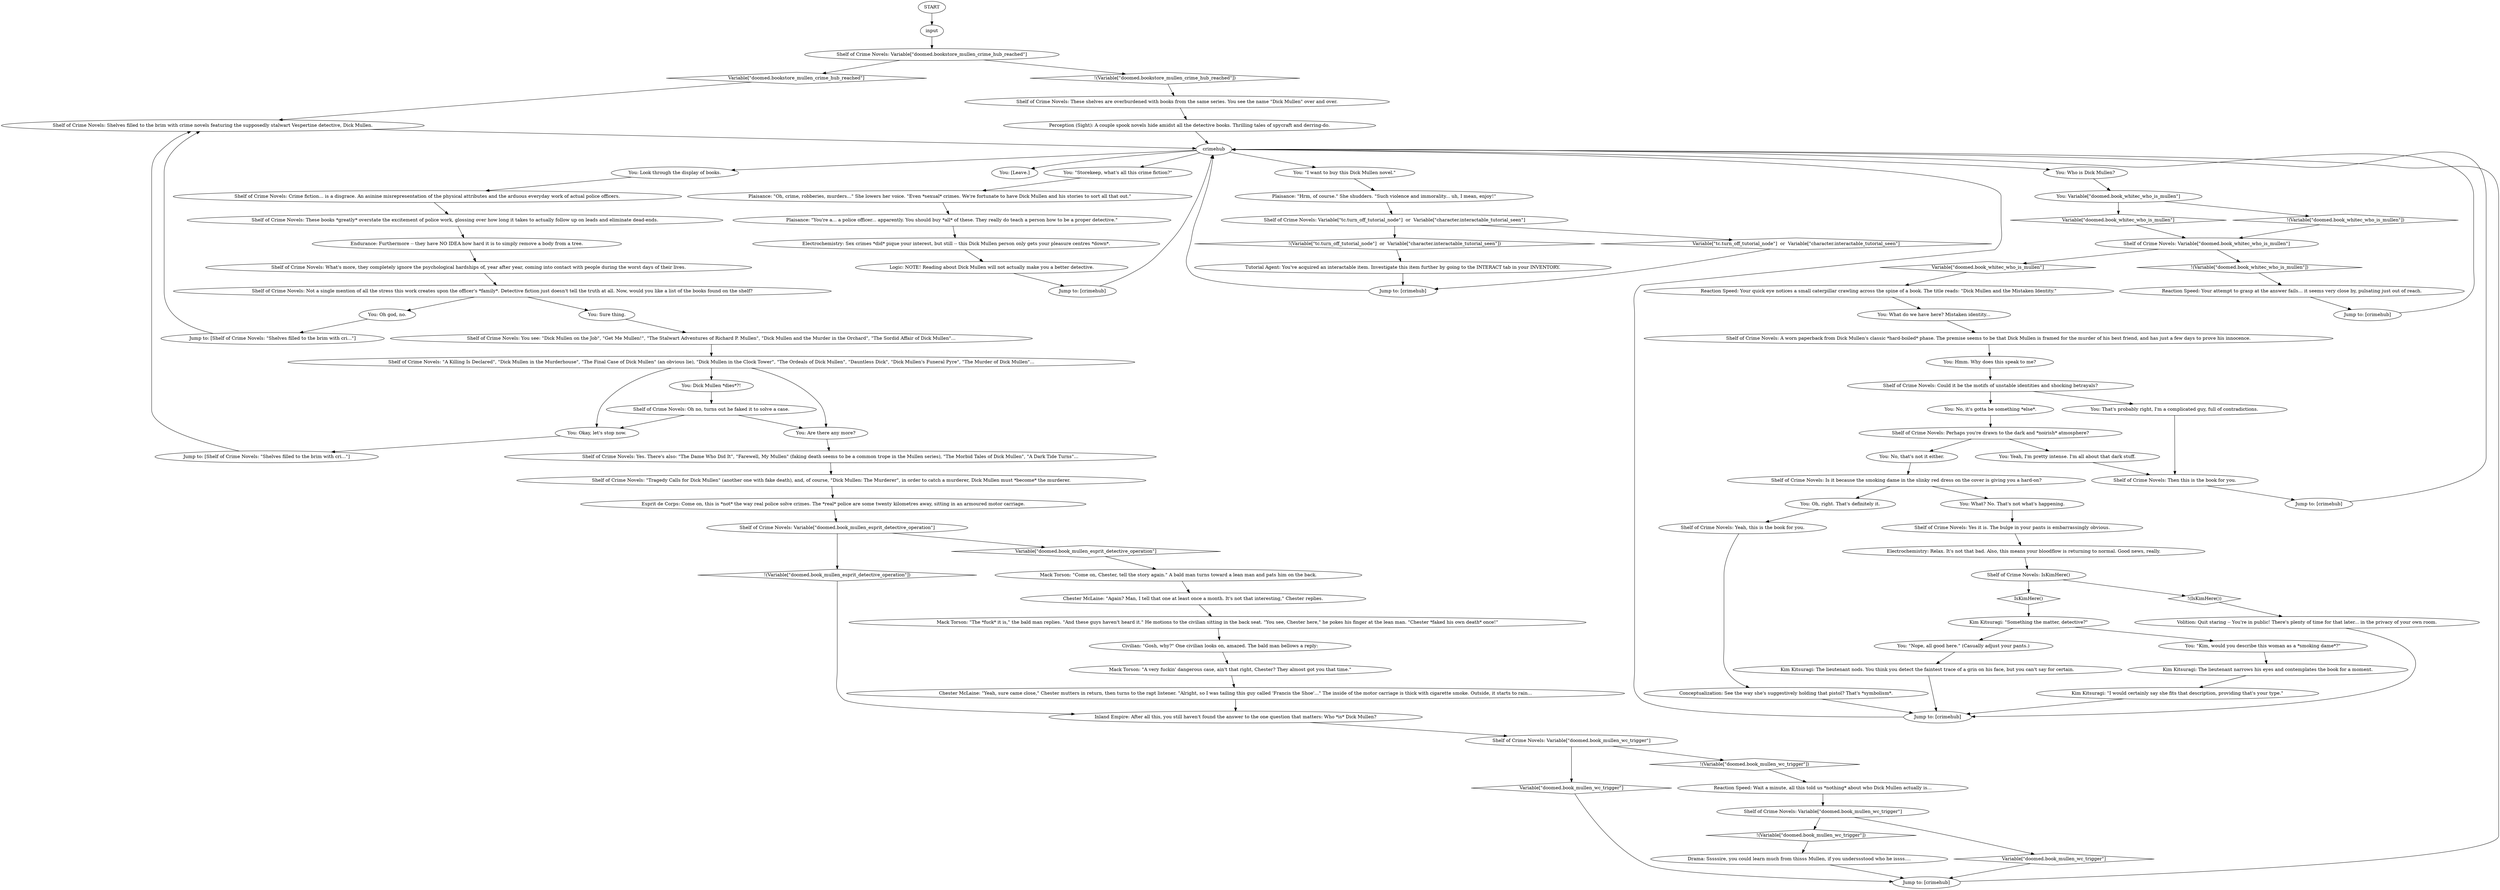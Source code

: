 # BOOKSTORE / CRIME
# Shelf of crime books.
# ==================================================
digraph G {
	  0 [label="START"];
	  1 [label="input"];
	  2 [label="You: Are there any more?"];
	  3 [label="Kim Kitsuragi: \"Something the matter, detective?\""];
	  4 [label="You: \"Storekeep, what's all this crime fiction?\""];
	  5 [label="You: [Leave.]"];
	  6 [label="Shelf of Crime Novels: Variable[\"doomed.bookstore_mullen_crime_hub_reached\"]"];
	  7 [label="Variable[\"doomed.bookstore_mullen_crime_hub_reached\"]", shape=diamond];
	  8 [label="!(Variable[\"doomed.bookstore_mullen_crime_hub_reached\"])", shape=diamond];
	  9 [label="Kim Kitsuragi: The lieutenant narrows his eyes and contemplates the book for a moment."];
	  10 [label="Electrochemistry: Sex crimes *did* pique your interest, but still -- this Dick Mullen person only gets your pleasure centres *down*."];
	  11 [label="Electrochemistry: Relax. It's not that bad. Also, this means your bloodflow is returning to normal. Good news, really."];
	  12 [label="Shelf of Crime Novels: Perhaps you're drawn to the dark and *noirish* atmosphere?"];
	  13 [label="Shelf of Crime Novels: Then this is the book for you."];
	  14 [label="Kim Kitsuragi: \"I would certainly say she fits that description, providing that's your type.\""];
	  15 [label="Jump to: [crimehub]"];
	  16 [label="Shelf of Crime Novels: These books *greatly* overstate the excitement of police work, glossing over how long it takes to actually follow up on leads and eliminate dead-ends."];
	  17 [label="Perception (Sight): A couple spook novels hide amidst all the detective books. Thrilling tales of spycraft and derring-do."];
	  18 [label="Shelf of Crime Novels: Is it because the smoking dame in the slinky red dress on the cover is giving you a hard-on?"];
	  19 [label="Volition: Quit staring -- You're in public! There's plenty of time for that later... in the privacy of your own room."];
	  20 [label="Shelf of Crime Novels: IsKimHere()"];
	  21 [label="IsKimHere()", shape=diamond];
	  22 [label="!(IsKimHere())", shape=diamond];
	  23 [label="Reaction Speed: Wait a minute, all this told us *nothing* about who Dick Mullen actually is..."];
	  24 [label="Tutorial Agent: You've acquired an interactable item. Investigate this item further by going to the INTERACT tab in your INVENTORY."];
	  25 [label="You: What? No. That's not what's happening."];
	  26 [label="Mack Torson: \"A very fuckin' dangerous case, ain't that right, Chester? They almost got you that time.\""];
	  27 [label="You: \"Kim, would you describe this woman as a *smoking dame*?\""];
	  28 [label="Logic: NOTE! Reading about Dick Mullen will not actually make you a better detective."];
	  29 [label="Shelf of Crime Novels: These shelves are overburdened with books from the same series. You see the name \"Dick Mullen\" over and over."];
	  30 [label="You: Look through the display of books."];
	  31 [label="Shelf of Crime Novels: You see: \"Dick Mullen on the Job\", \"Get Me Mullen!\", \"The Stalwart Adventures of Richard P. Mullen\", \"Dick Mullen and the Murder in the Orchard\", \"The Sordid Affair of Dick Mullen\"..."];
	  32 [label="Shelf of Crime Novels: Crime fiction... is a disgrace. An asinine misrepresentation of the physical attributes and the arduous everyday work of actual police officers."];
	  33 [label="You: Sure thing."];
	  34 [label="Shelf of Crime Novels: \"Tragedy Calls for Dick Mullen\" (another one with fake death), and, of course, \"Dick Mullen: The Murderer\", in order to catch a murderer, Dick Mullen must *become* the murderer."];
	  35 [label="Reaction Speed: Your quick eye notices a small caterpillar crawling across the spine of a book. The title reads: \"Dick Mullen and the Mistaken Identity.\""];
	  36 [label="Jump to: [crimehub]"];
	  37 [label="You: \"I want to buy this Dick Mullen novel.\""];
	  38 [label="Shelf of Crime Novels: Yes it is. The bulge in your pants is embarrassingly obvious."];
	  39 [label="Endurance: Furthermore -- they have NO IDEA how hard it is to simply remove a body from a tree."];
	  40 [label="You: What do we have here? Mistaken identity..."];
	  41 [label="Shelf of Crime Novels: \"A Killing Is Declared\", \"Dick Mullen in the Murderhouse\", \"The Final Case of Dick Mullen\" (an obvious lie), \"Dick Mullen in the Clock Tower\", \"The Ordeals of Dick Mullen\", \"Dauntless Dick\", \"Dick Mullen's Funeral Pyre\", \"The Murder of Dick Mullen\"..."];
	  42 [label="Civilian: \"Gosh, why?\" One civilian looks on, amazed. The bald man bellows a reply:"];
	  43 [label="You: Oh god, no."];
	  44 [label="Inland Empire: After all this, you still haven't found the answer to the one question that matters: Who *is* Dick Mullen?"];
	  45 [label="You: No, it's gotta be something *else*."];
	  46 [label="You: Oh, right. That's definitely it."];
	  47 [label="Shelf of Crime Novels: Variable[\"doomed.book_mullen_wc_trigger\"]"];
	  48 [label="Variable[\"doomed.book_mullen_wc_trigger\"]", shape=diamond];
	  49 [label="!(Variable[\"doomed.book_mullen_wc_trigger\"])", shape=diamond];
	  51 [label="Shelf of Crime Novels: Oh no, turns out he faked it to solve a case."];
	  52 [label="Jump to: [Shelf of Crime Novels: \"Shelves filled to the brim with cri...\"]"];
	  53 [label="Chester McLaine: \"Again? Man, I tell that one at least once a month. It's not that interesting,\" Chester replies."];
	  54 [label="You: Yeah, I'm pretty intense. I'm all about that dark stuff."];
	  55 [label="Shelf of Crime Novels: Yeah, this is the book for you."];
	  56 [label="Shelf of Crime Novels: Shelves filled to the brim with crime novels featuring the supposedly stalwart Vespertine detective, Dick Mullen."];
	  57 [label="Shelf of Crime Novels: Variable[\"tc.turn_off_tutorial_node\"]  or  Variable[\"character.interactable_tutorial_seen\"]"];
	  58 [label="Variable[\"tc.turn_off_tutorial_node\"]  or  Variable[\"character.interactable_tutorial_seen\"]", shape=diamond];
	  59 [label="!(Variable[\"tc.turn_off_tutorial_node\"]  or  Variable[\"character.interactable_tutorial_seen\"])", shape=diamond];
	  60 [label="Shelf of Crime Novels: Variable[\"doomed.book_whitec_who_is_mullen\"]"];
	  61 [label="Variable[\"doomed.book_whitec_who_is_mullen\"]", shape=diamond];
	  62 [label="!(Variable[\"doomed.book_whitec_who_is_mullen\"])", shape=diamond];
	  63 [label="Shelf of Crime Novels: Not a single mention of all the stress this work creates upon the officer's *family*. Detective fiction just doesn't tell the truth at all. Now, would you like a list of the books found on the shelf?"];
	  64 [label="Shelf of Crime Novels: What's more, they completely ignore the psychological hardships of, year after year, coming into contact with people during the worst days of their lives."];
	  65 [label="You: Hmm. Why does this speak to me?"];
	  66 [label="crimehub"];
	  67 [label="You: Okay, let's stop now."];
	  68 [label="Mack Torson: \"Come on, Chester, tell the story again.\" A bald man turns toward a lean man and pats him on the back."];
	  69 [label="You: That's probably right, I'm a complicated guy, full of contradictions."];
	  70 [label="Kim Kitsuragi: The lieutenant nods. You think you detect the faintest trace of a grin on his face, but you can't say for certain."];
	  71 [label="Esprit de Corps: Come on, this is *not* the way real police solve crimes. The *real* police are some twenty kilometres away, sitting in an armoured motor carriage."];
	  72 [label="Jump to: [crimehub]"];
	  73 [label="Mack Torson: \"The *fuck* it is,\" the bald man replies. \"And these guys haven't heard it.\" He motions to the civilian sitting in the back seat. \"You see, Chester here,\" he pokes his finger at the lean man. \"Chester *faked his own death* once!\""];
	  74 [label="Conceptualization: See the way she's suggestively holding that pistol? That's *symbolism*."];
	  75 [label="Plaisance: \"Oh, crime, robberies, murders...\" She lowers her voice. \"Even *sexual* crimes. We're fortunate to have Dick Mullen and his stories to sort all that out.\""];
	  76 [label="You: Dick Mullen *dies*?!"];
	  77 [label="Shelf of Crime Novels: Variable[\"doomed.book_mullen_esprit_detective_operation\"]"];
	  78 [label="Variable[\"doomed.book_mullen_esprit_detective_operation\"]", shape=diamond];
	  79 [label="!(Variable[\"doomed.book_mullen_esprit_detective_operation\"])", shape=diamond];
	  80 [label="You: \"Nope, all good here.\" (Casually adjust your pants.)"];
	  81 [label="You: Who is Dick Mullen?"];
	  82 [label="You: Variable[\"doomed.book_whitec_who_is_mullen\"]"];
	  83 [label="Variable[\"doomed.book_whitec_who_is_mullen\"]", shape=diamond];
	  84 [label="!(Variable[\"doomed.book_whitec_who_is_mullen\"])", shape=diamond];
	  85 [label="Jump to: [Shelf of Crime Novels: \"Shelves filled to the brim with cri...\"]"];
	  86 [label="Shelf of Crime Novels: Yes. There's also: \"The Dame Who Did It\", \"Farewell, My Mullen\" (faking death seems to be a common trope in the Mullen series), \"The Morbid Tales of Dick Mullen\", \"A Dark Tide Turns\"..."];
	  87 [label="Reaction Speed: Your attempt to grasp at the answer fails... it seems very close by, pulsating just out of reach."];
	  88 [label="Chester McLaine: \"Yeah, sure came close,\" Chester mutters in return, then turns to the rapt listener. \"Alright, so I was tailing this guy called 'Francis the Shoe'...\" The inside of the motor carriage is thick with cigarette smoke. Outside, it starts to rain..."];
	  89 [label="Plaisance: \"Hrm, of course.\" She shudders. \"Such violence and immorality... uh, I mean, enjoy!\""];
	  90 [label="Jump to: [crimehub]"];
	  91 [label="Plaisance: \"You're a... a police officer... apparently. You should buy *all* of these. They really do teach a person how to be a proper detective.\""];
	  92 [label="Jump to: [crimehub]"];
	  93 [label="Shelf of Crime Novels: A worn paperback from Dick Mullen's classic *hard-boiled* phase. The premise seems to be that Dick Mullen is framed for the murder of his best friend, and has just a few days to prove his innocence."];
	  94 [label="Shelf of Crime Novels: Could it be the motifs of unstable identities and shocking betrayals?"];
	  95 [label="Shelf of Crime Novels: Variable[\"doomed.book_mullen_wc_trigger\"]"];
	  96 [label="Variable[\"doomed.book_mullen_wc_trigger\"]", shape=diamond];
	  97 [label="!(Variable[\"doomed.book_mullen_wc_trigger\"])", shape=diamond];
	  98 [label="Jump to: [crimehub]"];
	  99 [label="You: No, that's not it either."];
	  100 [label="Drama: Sssssire, you could learn much from thisss Mullen, if you underssstood who he issss...."];
	  0 -> 1
	  1 -> 6
	  2 -> 86
	  3 -> 80
	  3 -> 27
	  4 -> 75
	  6 -> 8
	  6 -> 7
	  7 -> 56
	  8 -> 29
	  9 -> 14
	  10 -> 28
	  11 -> 20
	  12 -> 99
	  12 -> 54
	  13 -> 72
	  14 -> 90
	  15 -> 66
	  16 -> 39
	  17 -> 66
	  18 -> 25
	  18 -> 46
	  19 -> 90
	  20 -> 21
	  20 -> 22
	  21 -> 3
	  22 -> 19
	  23 -> 47
	  24 -> 36
	  25 -> 38
	  26 -> 88
	  27 -> 9
	  28 -> 92
	  29 -> 17
	  30 -> 32
	  31 -> 41
	  32 -> 16
	  33 -> 31
	  34 -> 71
	  35 -> 40
	  36 -> 66
	  37 -> 89
	  38 -> 11
	  39 -> 64
	  40 -> 93
	  41 -> 2
	  41 -> 67
	  41 -> 76
	  42 -> 26
	  43 -> 85
	  44 -> 95
	  45 -> 12
	  46 -> 55
	  47 -> 48
	  47 -> 49
	  48 -> 15
	  49 -> 100
	  51 -> 2
	  51 -> 67
	  52 -> 56
	  53 -> 73
	  54 -> 13
	  55 -> 74
	  56 -> 66
	  57 -> 58
	  57 -> 59
	  58 -> 36
	  59 -> 24
	  60 -> 61
	  60 -> 62
	  61 -> 35
	  62 -> 87
	  63 -> 33
	  63 -> 43
	  64 -> 63
	  65 -> 94
	  66 -> 4
	  66 -> 5
	  66 -> 37
	  66 -> 81
	  66 -> 30
	  67 -> 52
	  68 -> 53
	  69 -> 13
	  70 -> 90
	  71 -> 77
	  72 -> 66
	  73 -> 42
	  74 -> 90
	  75 -> 91
	  76 -> 51
	  77 -> 78
	  77 -> 79
	  78 -> 68
	  79 -> 44
	  80 -> 70
	  81 -> 82
	  82 -> 83
	  82 -> 84
	  83 -> 60
	  84 -> 60
	  85 -> 56
	  86 -> 34
	  87 -> 98
	  88 -> 44
	  89 -> 57
	  90 -> 66
	  91 -> 10
	  92 -> 66
	  93 -> 65
	  94 -> 45
	  94 -> 69
	  95 -> 96
	  95 -> 97
	  96 -> 15
	  97 -> 23
	  98 -> 66
	  99 -> 18
	  100 -> 15
}

